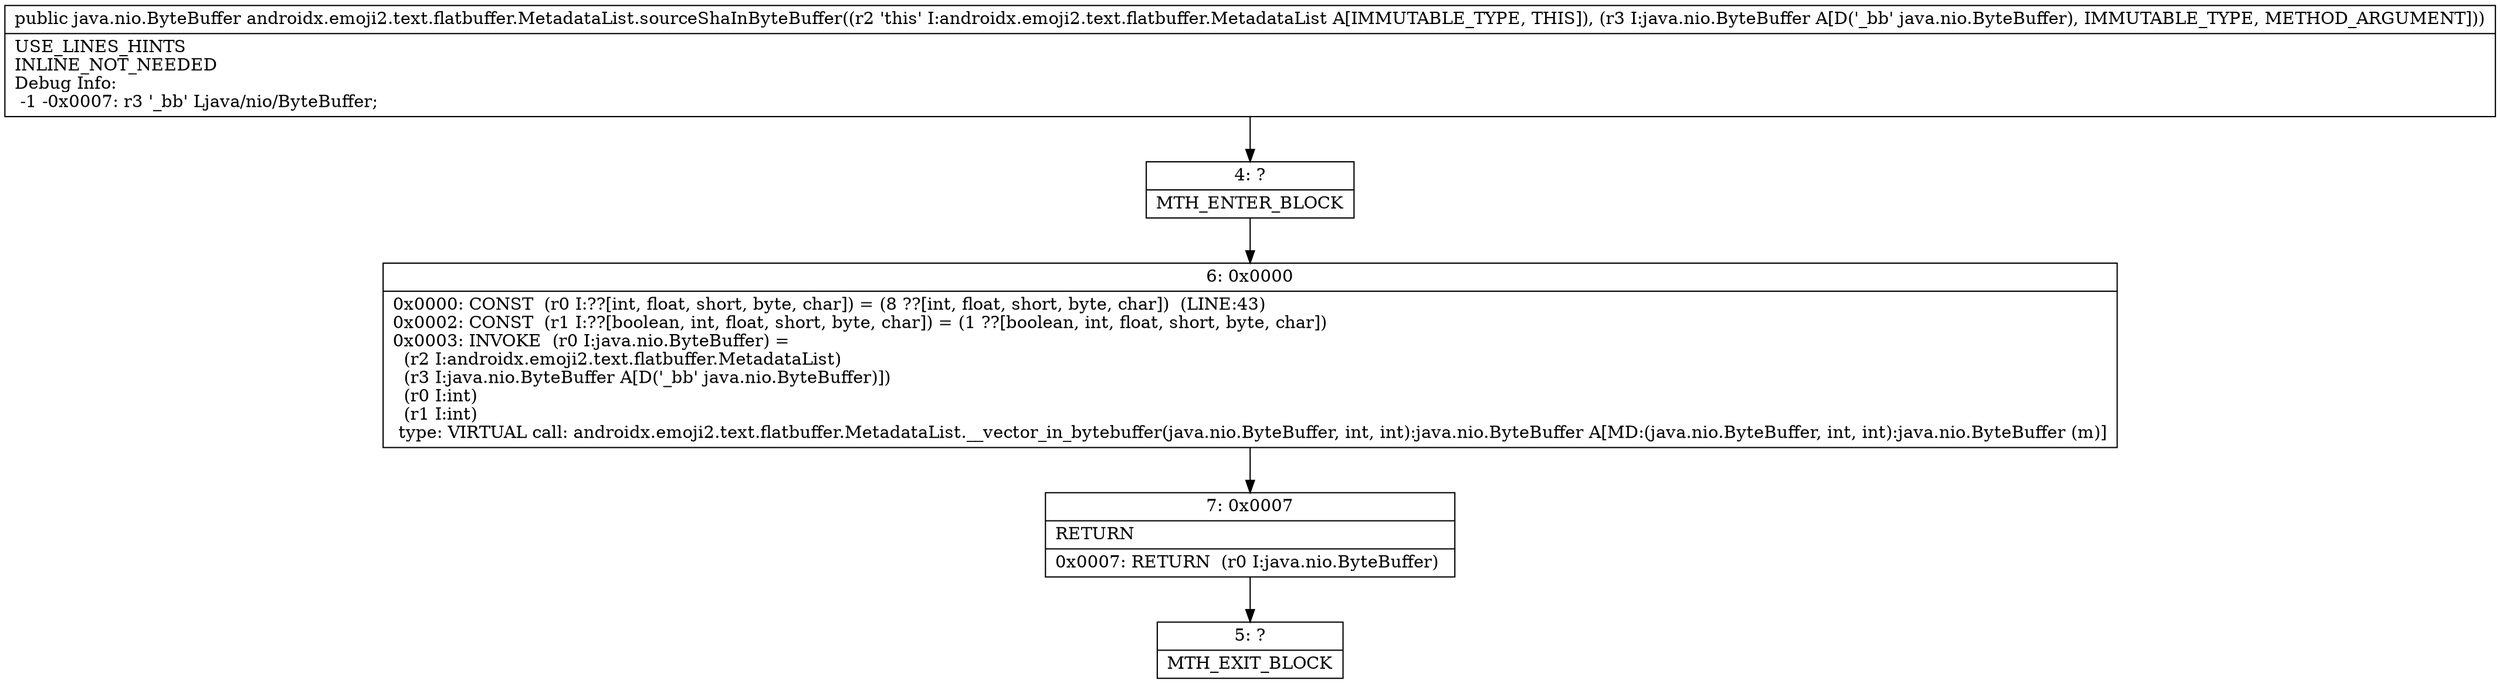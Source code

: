 digraph "CFG forandroidx.emoji2.text.flatbuffer.MetadataList.sourceShaInByteBuffer(Ljava\/nio\/ByteBuffer;)Ljava\/nio\/ByteBuffer;" {
Node_4 [shape=record,label="{4\:\ ?|MTH_ENTER_BLOCK\l}"];
Node_6 [shape=record,label="{6\:\ 0x0000|0x0000: CONST  (r0 I:??[int, float, short, byte, char]) = (8 ??[int, float, short, byte, char])  (LINE:43)\l0x0002: CONST  (r1 I:??[boolean, int, float, short, byte, char]) = (1 ??[boolean, int, float, short, byte, char]) \l0x0003: INVOKE  (r0 I:java.nio.ByteBuffer) = \l  (r2 I:androidx.emoji2.text.flatbuffer.MetadataList)\l  (r3 I:java.nio.ByteBuffer A[D('_bb' java.nio.ByteBuffer)])\l  (r0 I:int)\l  (r1 I:int)\l type: VIRTUAL call: androidx.emoji2.text.flatbuffer.MetadataList.__vector_in_bytebuffer(java.nio.ByteBuffer, int, int):java.nio.ByteBuffer A[MD:(java.nio.ByteBuffer, int, int):java.nio.ByteBuffer (m)]\l}"];
Node_7 [shape=record,label="{7\:\ 0x0007|RETURN\l|0x0007: RETURN  (r0 I:java.nio.ByteBuffer) \l}"];
Node_5 [shape=record,label="{5\:\ ?|MTH_EXIT_BLOCK\l}"];
MethodNode[shape=record,label="{public java.nio.ByteBuffer androidx.emoji2.text.flatbuffer.MetadataList.sourceShaInByteBuffer((r2 'this' I:androidx.emoji2.text.flatbuffer.MetadataList A[IMMUTABLE_TYPE, THIS]), (r3 I:java.nio.ByteBuffer A[D('_bb' java.nio.ByteBuffer), IMMUTABLE_TYPE, METHOD_ARGUMENT]))  | USE_LINES_HINTS\lINLINE_NOT_NEEDED\lDebug Info:\l  \-1 \-0x0007: r3 '_bb' Ljava\/nio\/ByteBuffer;\l}"];
MethodNode -> Node_4;Node_4 -> Node_6;
Node_6 -> Node_7;
Node_7 -> Node_5;
}

